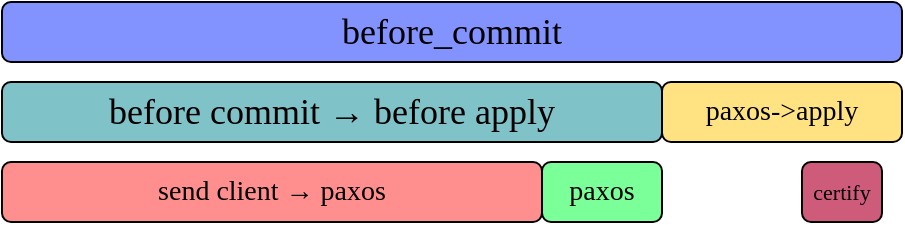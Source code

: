<mxfile version="24.6.4" type="github">
  <diagram name="第 1 页" id="XOmmnfKYFjAbBX7tatrX">
    <mxGraphModel dx="1434" dy="761" grid="1" gridSize="10" guides="1" tooltips="1" connect="1" arrows="1" fold="1" page="1" pageScale="1" pageWidth="827" pageHeight="1169" math="0" shadow="0">
      <root>
        <mxCell id="0" />
        <mxCell id="1" parent="0" />
        <mxCell id="s0dmGgXDx67_2dqfB7EI-1" value="&lt;font face=&quot;Comic Sans MS&quot;&gt;&lt;span style=&quot;font-size: 18px;&quot;&gt;before commit → before apply&lt;/span&gt;&lt;/font&gt;" style="rounded=1;whiteSpace=wrap;html=1;fillColor=#7FC2C7;" vertex="1" parent="1">
          <mxGeometry x="180" y="320" width="330" height="30" as="geometry" />
        </mxCell>
        <mxCell id="s0dmGgXDx67_2dqfB7EI-3" value="&lt;font style=&quot;font-size: 14px;&quot; face=&quot;Comic Sans MS&quot;&gt;send client → paxos&lt;/font&gt;" style="rounded=1;whiteSpace=wrap;html=1;fillColor=#FF8F8F;" vertex="1" parent="1">
          <mxGeometry x="180" y="360" width="270" height="30" as="geometry" />
        </mxCell>
        <mxCell id="s0dmGgXDx67_2dqfB7EI-4" value="&lt;font face=&quot;Comic Sans MS&quot;&gt;&lt;span style=&quot;font-size: 14px;&quot;&gt;paxos&lt;/span&gt;&lt;/font&gt;" style="rounded=1;whiteSpace=wrap;html=1;fillColor=#7AFF99;" vertex="1" parent="1">
          <mxGeometry x="450" y="360" width="60" height="30" as="geometry" />
        </mxCell>
        <mxCell id="s0dmGgXDx67_2dqfB7EI-7" value="&lt;font style=&quot;font-size: 11px;&quot; face=&quot;Comic Sans MS&quot;&gt;certify&lt;/font&gt;" style="rounded=1;whiteSpace=wrap;html=1;fillColor=#CF5B7A;" vertex="1" parent="1">
          <mxGeometry x="580" y="360" width="40" height="30" as="geometry" />
        </mxCell>
        <mxCell id="s0dmGgXDx67_2dqfB7EI-8" value="&lt;font style=&quot;font-size: 18px;&quot; face=&quot;Comic Sans MS&quot;&gt;before_commit&lt;/font&gt;" style="rounded=1;whiteSpace=wrap;html=1;fillColor=#8293FF;" vertex="1" parent="1">
          <mxGeometry x="180" y="280" width="450" height="30" as="geometry" />
        </mxCell>
        <mxCell id="s0dmGgXDx67_2dqfB7EI-9" value="&lt;font face=&quot;Comic Sans MS&quot;&gt;&lt;span style=&quot;font-size: 14px;&quot;&gt;paxos-&amp;gt;apply&lt;/span&gt;&lt;/font&gt;" style="rounded=1;whiteSpace=wrap;html=1;fillColor=#FFE282;" vertex="1" parent="1">
          <mxGeometry x="510" y="320" width="120" height="30" as="geometry" />
        </mxCell>
      </root>
    </mxGraphModel>
  </diagram>
</mxfile>
